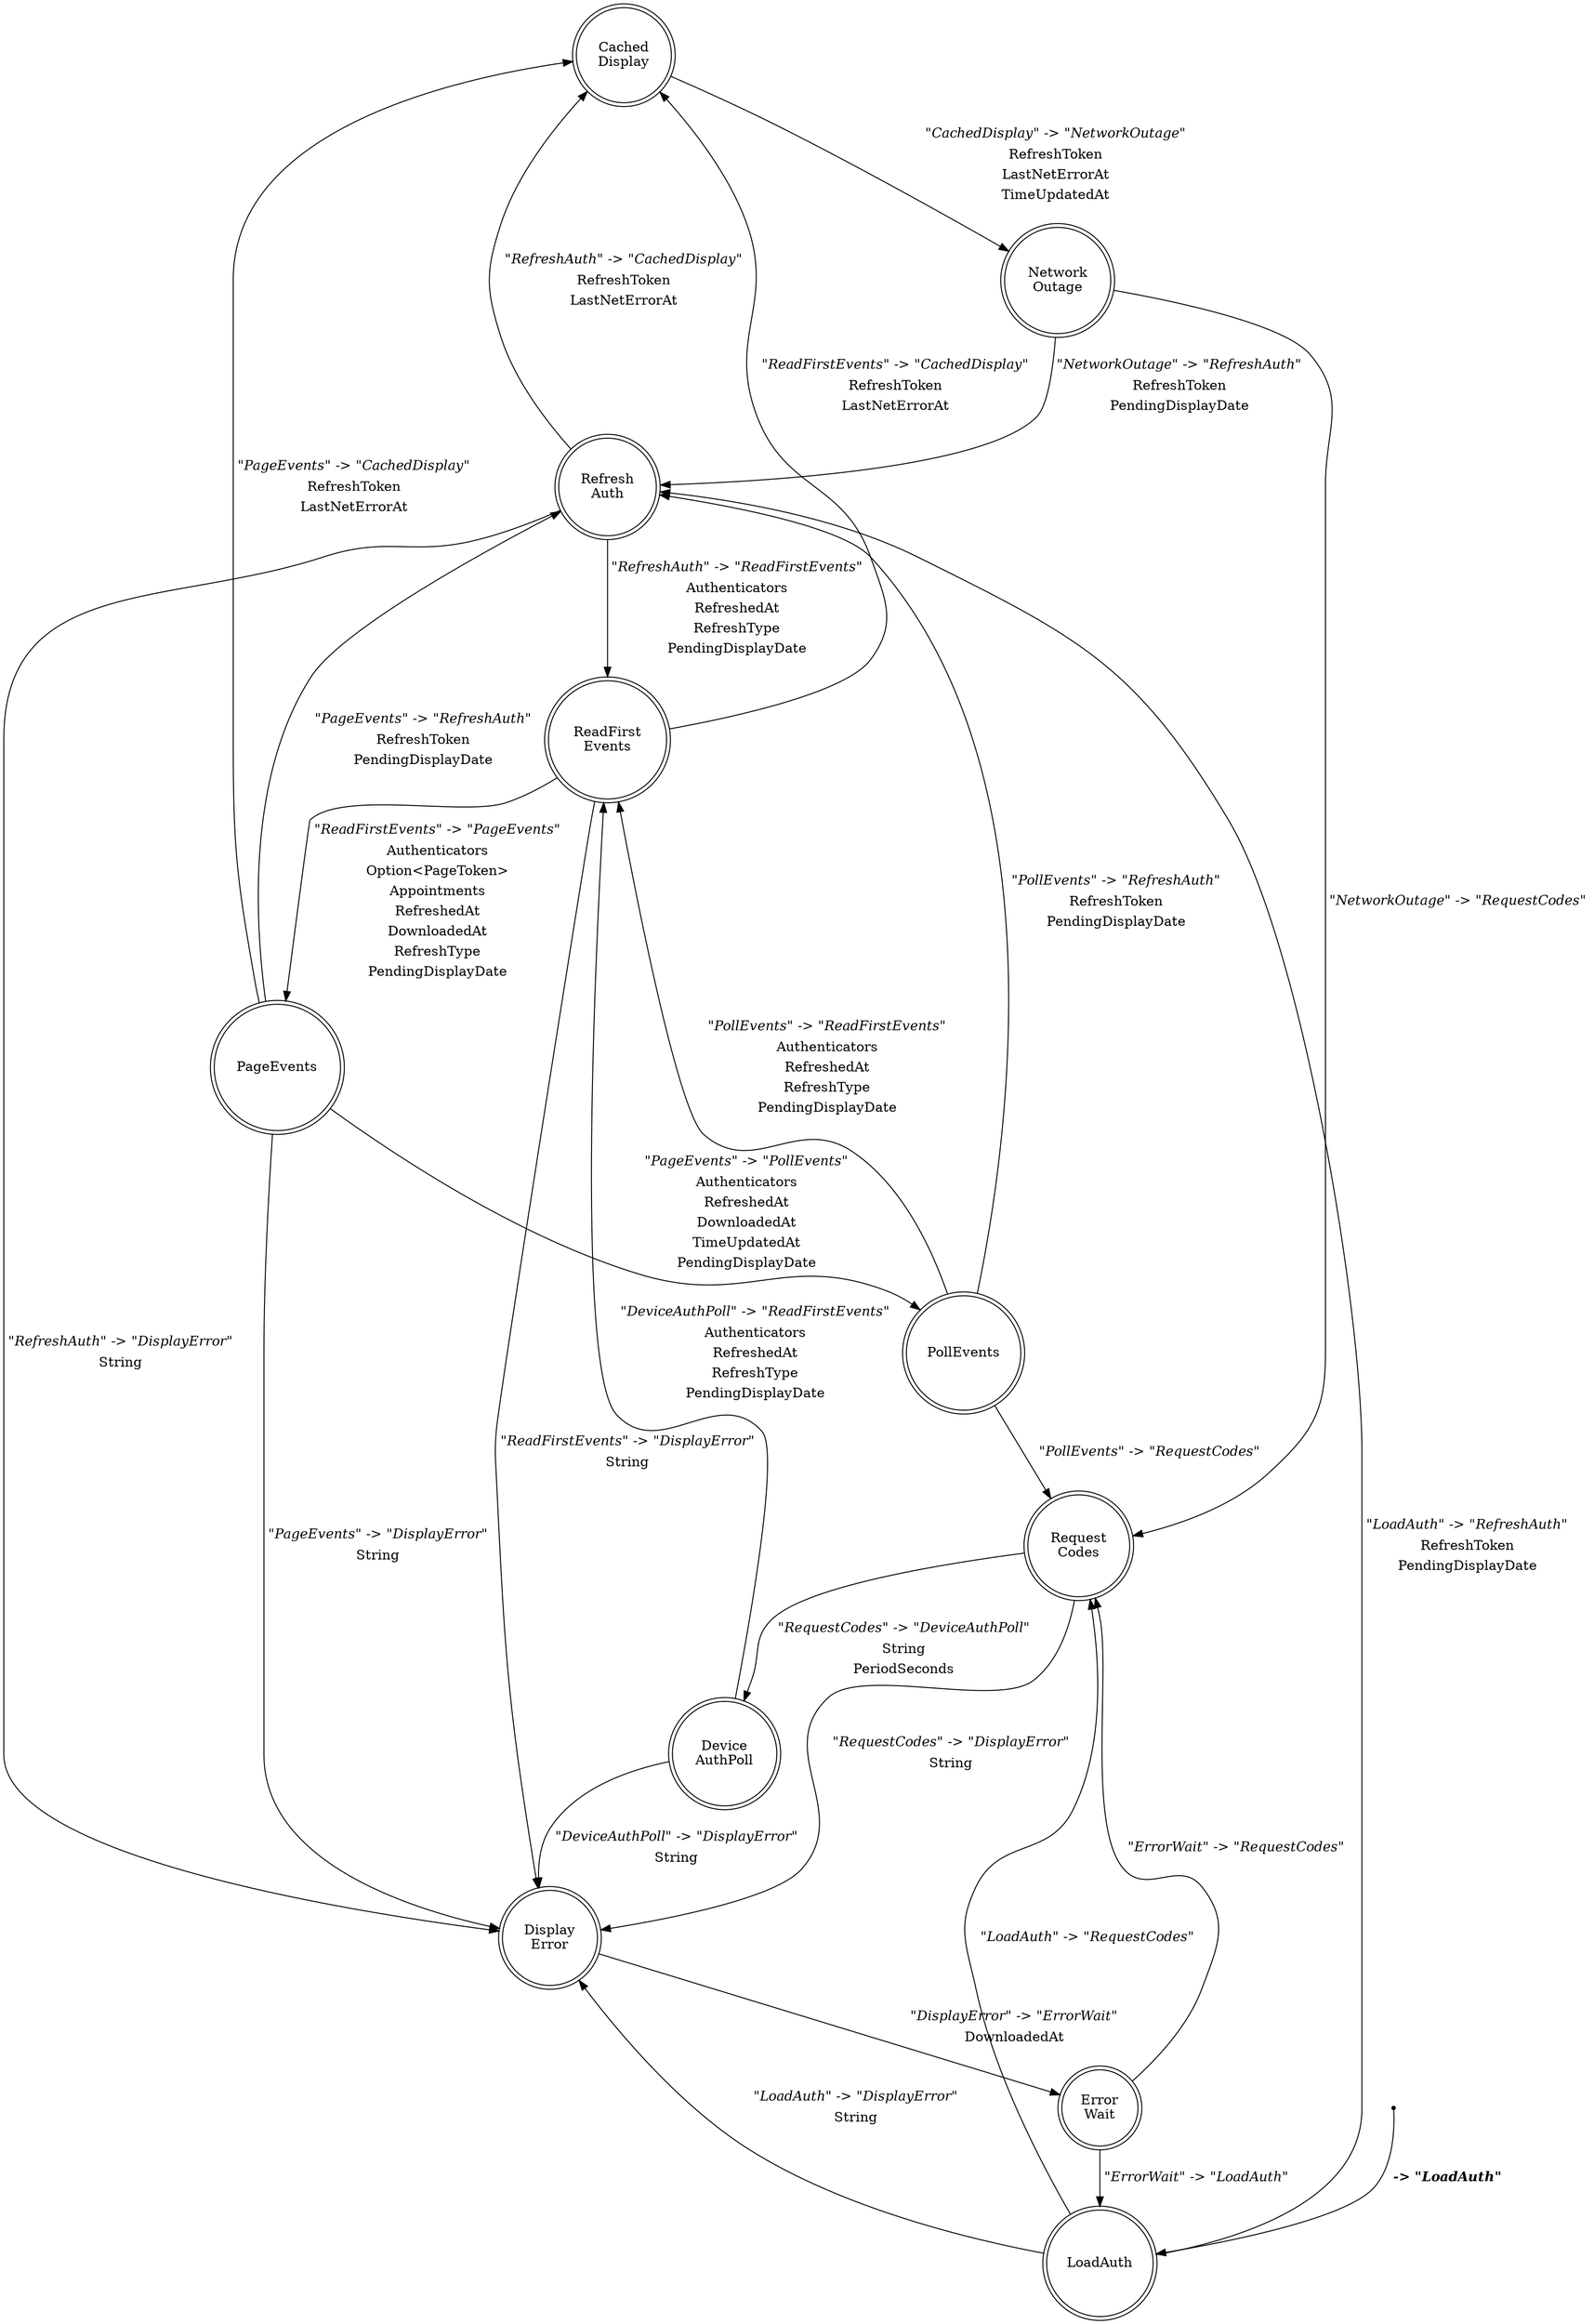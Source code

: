 digraph cal_stm {
    CachedDisplay[label="Cached\nDisplay"][shape="doublecircle"];
    DeviceAuthPoll[label="Device\nAuthPoll"][shape="doublecircle"];
    DisplayError[label="Display\nError"][shape="doublecircle"];
    ErrorWait[label="Error\nWait"][shape="doublecircle"];
    LoadAuth[label="LoadAuth"][shape="doublecircle"];
    NetworkOutage[label="Network\nOutage"][shape="doublecircle"];
    PageEvents[label="PageEvents"][shape="doublecircle"];
    PollEvents[label="PollEvents"][shape="doublecircle"];
    ReadFirstEvents[label="ReadFirst\nEvents"][shape="doublecircle"];
    RefreshAuth[label="Refresh\nAuth"][shape="doublecircle"];
    RequestCodes[label="Request\nCodes"][shape="doublecircle"];
    _start[label="_start"][shape="point"];
    _start -> LoadAuth[label=<<TABLE BORDER="0"><TR><TD><B><I> -&gt; "LoadAuth"</I></B></TD></TR></TABLE>>];
    ErrorWait -> LoadAuth[label=<<TABLE BORDER="0"><TR><TD><I>"ErrorWait" -&gt; "LoadAuth"</I></TD></TR></TABLE>>];
    DisplayError -> ErrorWait[label=<<TABLE BORDER="0"><TR><TD><I>"DisplayError" -&gt; "ErrorWait"</I></TD></TR><TR><TD>DownloadedAt</TD></TR></TABLE>>];
    ErrorWait -> RequestCodes[label=<<TABLE BORDER="0"><TR><TD><I>"ErrorWait" -&gt; "RequestCodes"</I></TD></TR></TABLE>>];
    LoadAuth -> RequestCodes[label=<<TABLE BORDER="0"><TR><TD><I>"LoadAuth" -&gt; "RequestCodes"</I></TD></TR></TABLE>>];
    NetworkOutage -> RequestCodes[label=<<TABLE BORDER="0"><TR><TD><I>"NetworkOutage" -&gt; "RequestCodes"</I></TD></TR></TABLE>>];
    PollEvents -> RequestCodes[label=<<TABLE BORDER="0"><TR><TD><I>"PollEvents" -&gt; "RequestCodes"</I></TD></TR></TABLE>>];
    LoadAuth -> RefreshAuth[label=<<TABLE BORDER="0"><TR><TD><I>"LoadAuth" -&gt; "RefreshAuth"</I></TD></TR><TR><TD>RefreshToken</TD></TR><TR><TD>PendingDisplayDate</TD></TR></TABLE>>];
    NetworkOutage -> RefreshAuth[label=<<TABLE BORDER="0"><TR><TD><I>"NetworkOutage" -&gt; "RefreshAuth"</I></TD></TR><TR><TD>RefreshToken</TD></TR><TR><TD>PendingDisplayDate</TD></TR></TABLE>>];
    PageEvents -> RefreshAuth[label=<<TABLE BORDER="0"><TR><TD><I>"PageEvents" -&gt; "RefreshAuth"</I></TD></TR><TR><TD>RefreshToken</TD></TR><TR><TD>PendingDisplayDate</TD></TR></TABLE>>];
    PollEvents -> RefreshAuth[label=<<TABLE BORDER="0"><TR><TD><I>"PollEvents" -&gt; "RefreshAuth"</I></TD></TR><TR><TD>RefreshToken</TD></TR><TR><TD>PendingDisplayDate</TD></TR></TABLE>>];
    DeviceAuthPoll -> ReadFirstEvents[label=<<TABLE BORDER="0"><TR><TD><I>"DeviceAuthPoll" -&gt; "ReadFirstEvents"</I></TD></TR><TR><TD>Authenticators</TD></TR><TR><TD>RefreshedAt</TD></TR><TR><TD>RefreshType</TD></TR><TR><TD>PendingDisplayDate</TD></TR></TABLE>>];
    RefreshAuth -> ReadFirstEvents[label=<<TABLE BORDER="0"><TR><TD><I>"RefreshAuth" -&gt; "ReadFirstEvents"</I></TD></TR><TR><TD>Authenticators</TD></TR><TR><TD>RefreshedAt</TD></TR><TR><TD>RefreshType</TD></TR><TR><TD>PendingDisplayDate</TD></TR></TABLE>>];
    PollEvents -> ReadFirstEvents[label=<<TABLE BORDER="0"><TR><TD><I>"PollEvents" -&gt; "ReadFirstEvents"</I></TD></TR><TR><TD>Authenticators</TD></TR><TR><TD>RefreshedAt</TD></TR><TR><TD>RefreshType</TD></TR><TR><TD>PendingDisplayDate</TD></TR></TABLE>>];
    RequestCodes -> DeviceAuthPoll[label=<<TABLE BORDER="0"><TR><TD><I>"RequestCodes" -&gt; "DeviceAuthPoll"</I></TD></TR><TR><TD>String</TD></TR><TR><TD>PeriodSeconds</TD></TR></TABLE>>];
    LoadAuth -> DisplayError[label=<<TABLE BORDER="0"><TR><TD><I>"LoadAuth" -&gt; "DisplayError"</I></TD></TR><TR><TD>String</TD></TR></TABLE>>];
    PageEvents -> DisplayError[label=<<TABLE BORDER="0"><TR><TD><I>"PageEvents" -&gt; "DisplayError"</I></TD></TR><TR><TD>String</TD></TR></TABLE>>];
    DeviceAuthPoll -> DisplayError[label=<<TABLE BORDER="0"><TR><TD><I>"DeviceAuthPoll" -&gt; "DisplayError"</I></TD></TR><TR><TD>String</TD></TR></TABLE>>];
    ReadFirstEvents -> DisplayError[label=<<TABLE BORDER="0"><TR><TD><I>"ReadFirstEvents" -&gt; "DisplayError"</I></TD></TR><TR><TD>String</TD></TR></TABLE>>];
    RefreshAuth -> DisplayError[label=<<TABLE BORDER="0"><TR><TD><I>"RefreshAuth" -&gt; "DisplayError"</I></TD></TR><TR><TD>String</TD></TR></TABLE>>];
    RequestCodes -> DisplayError[label=<<TABLE BORDER="0"><TR><TD><I>"RequestCodes" -&gt; "DisplayError"</I></TD></TR><TR><TD>String</TD></TR></TABLE>>];
    ReadFirstEvents -> PageEvents[label=<<TABLE BORDER="0"><TR><TD><I>"ReadFirstEvents" -&gt; "PageEvents"</I></TD></TR><TR><TD>Authenticators</TD></TR><TR><TD>Option&lt;PageToken&gt;</TD></TR><TR><TD>Appointments</TD></TR><TR><TD>RefreshedAt</TD></TR><TR><TD>DownloadedAt</TD></TR><TR><TD>RefreshType</TD></TR><TR><TD>PendingDisplayDate</TD></TR></TABLE>>];
    PageEvents -> PollEvents[label=<<TABLE BORDER="0"><TR><TD><I>"PageEvents" -&gt; "PollEvents"</I></TD></TR><TR><TD>Authenticators</TD></TR><TR><TD>RefreshedAt</TD></TR><TR><TD>DownloadedAt</TD></TR><TR><TD>TimeUpdatedAt</TD></TR><TR><TD>PendingDisplayDate</TD></TR></TABLE>>];
    RefreshAuth -> CachedDisplay[label=<<TABLE BORDER="0"><TR><TD><I>"RefreshAuth" -&gt; "CachedDisplay"</I></TD></TR><TR><TD>RefreshToken</TD></TR><TR><TD>LastNetErrorAt</TD></TR></TABLE>>];
    ReadFirstEvents -> CachedDisplay[label=<<TABLE BORDER="0"><TR><TD><I>"ReadFirstEvents" -&gt; "CachedDisplay"</I></TD></TR><TR><TD>RefreshToken</TD></TR><TR><TD>LastNetErrorAt</TD></TR></TABLE>>];
    PageEvents -> CachedDisplay[label=<<TABLE BORDER="0"><TR><TD><I>"PageEvents" -&gt; "CachedDisplay"</I></TD></TR><TR><TD>RefreshToken</TD></TR><TR><TD>LastNetErrorAt</TD></TR></TABLE>>];
    CachedDisplay -> NetworkOutage[label=<<TABLE BORDER="0"><TR><TD><I>"CachedDisplay" -&gt; "NetworkOutage"</I></TD></TR><TR><TD>RefreshToken</TD></TR><TR><TD>LastNetErrorAt</TD></TR><TR><TD>TimeUpdatedAt</TD></TR></TABLE>>];
}
